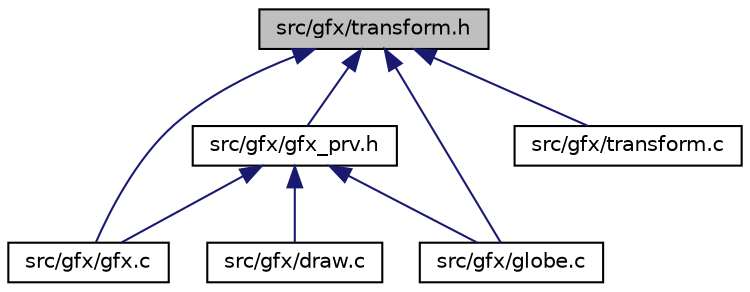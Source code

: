 digraph "src/gfx/transform.h"
{
 // LATEX_PDF_SIZE
  edge [fontname="Helvetica",fontsize="10",labelfontname="Helvetica",labelfontsize="10"];
  node [fontname="Helvetica",fontsize="10",shape=record];
  Node1 [label="src/gfx/transform.h",height=0.2,width=0.4,color="black", fillcolor="grey75", style="filled", fontcolor="black",tooltip=" "];
  Node1 -> Node2 [dir="back",color="midnightblue",fontsize="10",style="solid",fontname="Helvetica"];
  Node2 [label="src/gfx/gfx.c",height=0.2,width=0.4,color="black", fillcolor="white", style="filled",URL="$gfx_8c.html",tooltip=" "];
  Node1 -> Node3 [dir="back",color="midnightblue",fontsize="10",style="solid",fontname="Helvetica"];
  Node3 [label="src/gfx/gfx_prv.h",height=0.2,width=0.4,color="black", fillcolor="white", style="filled",URL="$gfx__prv_8h.html",tooltip=" "];
  Node3 -> Node4 [dir="back",color="midnightblue",fontsize="10",style="solid",fontname="Helvetica"];
  Node4 [label="src/gfx/draw.c",height=0.2,width=0.4,color="black", fillcolor="white", style="filled",URL="$draw_8c.html",tooltip=" "];
  Node3 -> Node2 [dir="back",color="midnightblue",fontsize="10",style="solid",fontname="Helvetica"];
  Node3 -> Node5 [dir="back",color="midnightblue",fontsize="10",style="solid",fontname="Helvetica"];
  Node5 [label="src/gfx/globe.c",height=0.2,width=0.4,color="black", fillcolor="white", style="filled",URL="$globe_8c.html",tooltip=" "];
  Node1 -> Node5 [dir="back",color="midnightblue",fontsize="10",style="solid",fontname="Helvetica"];
  Node1 -> Node6 [dir="back",color="midnightblue",fontsize="10",style="solid",fontname="Helvetica"];
  Node6 [label="src/gfx/transform.c",height=0.2,width=0.4,color="black", fillcolor="white", style="filled",URL="$transform_8c.html",tooltip=" "];
}
